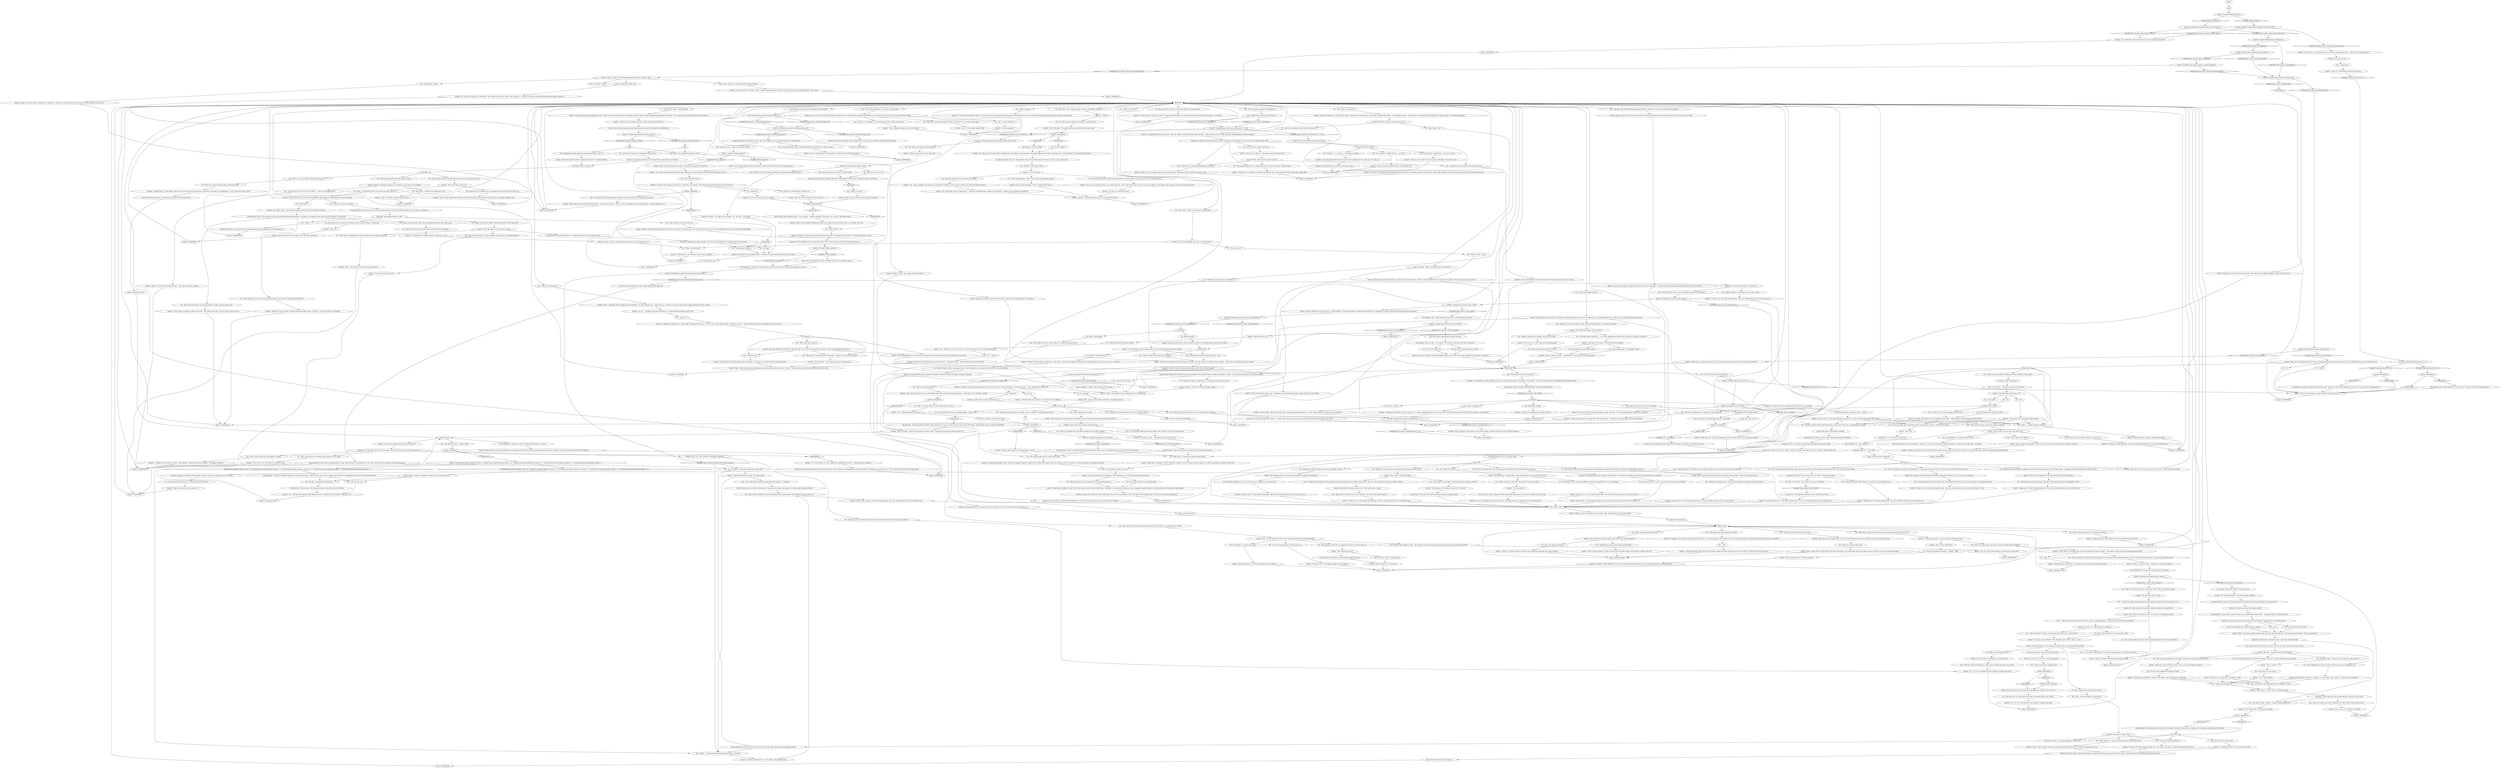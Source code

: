 # PLAZA / ANNETTE
# Daughter of the book shop clerk is standing outside with a small book stand in order to make the shop more inviting. You chat her up.
# ==================================================
digraph G {
	  0 [label="START"];
	  1 [label="input"];
	  2 [label="Annette: \"I'm sorry, sir, I really don't know.\""];
	  3 [label="Kim Kitsuragi: \"Ice bear fridge?\""];
	  4 [label="You: \"Why can't you help me? I'm beyond help, right?\""];
	  5 [label="Annette: \"Crime fiction is about murders or burglaries or things like that. And the work of a policeman or a private detective who's trying to solve a crime and catch the criminals.\""];
	  6 [label="Annette: \"Mum says it's peachy. She was a little afraid at first, there's talk about this house being...\" She looks over her shoulder. \"Cursed.\""];
	  7 [label="You: \"Cursed? In what way?\""];
	  8 [label="You: \"Bankrupt.\""];
	  9 [label="Jump to: [MAINHUB]"];
	  10 [label="You: \"Who are these... famous people?\""];
	  11 [label="You: \"These famous people sound like a bunch of dorks.\""];
	  12 [label="You: \"I'm a detective. I deduce that you... are a girl.\""];
	  13 [label="Annette: \"Hairy, sir. I said hairy. Covered with hair...\" She sways on her feet, puzzled."];
	  14 [label="Endurance: That's not a healthy look. Muscles get bigger, heart grows weaker."];
	  15 [label="Conceptualization: He isn't even drawn right."];
	  16 [label="Annette: She examines the cover, trying to gauge the inner workings of the detective."];
	  17 [label="Annette: \"If you say so, sir.\" She smiles mischievously. \"He's just a fictional character, he's no match for you.\""];
	  18 [label="Annette: \"Of course. You stopped by a few times.\" She looks at you intently. \"You certainly look better than the last time I saw you!\""];
	  19 [label="Annette: She looks at you with sympathy. \"We can talk about something else if you want. Something nicer.\""];
	  20 [label="Annette: \"I don't think that's how fame works, sir...\""];
	  21 [label="You: Don't be ridiculous, I know all these things."];
	  22 [label="You: \"How does this curse... manifest itself?\""];
	  23 [label="Annette: \"Uh... I'm not sure, sir. I don't really know anything about curses...\" She looks around, confused."];
	  24 [label="You: \"Hmm-hmm.\" (Stroke your chin.) \"Enough about the curse... for now.\""];
	  25 [label="Kim Kitsuragi: \"Crime is what we were solving before this conversation began.\""];
	  26 [label="Drama: Not head, child, *headssss*!"];
	  27 [label="You: \"Grit. A total disregard for personal safety. You gotta take the pain. This Mullen guy looks like he'd run to his mom. Ain't got no balls.\""];
	  28 [label="nohub"];
	  29 [label="Annette: \"Hello again, sir! Are you interested in a new and exciting book this time?\" She sways slowly on her feet."];
	  30 [label="You: Don't tell me what to do."];
	  31 [label="Jump to: [GREETHUB]"];
	  32 [label="Annette: \"Oh, that's great!\" Her smile is warm. \"I hope exciting adventures lie ahead! And maybe you can help mother become... less afraid.\""];
	  33 [label="Annette: \"The lights are so pretty when it gets dark.\" She scans the surrounding buildings, a happy look on her face."];
	  34 [label="Inland Empire: Then why does all of this feel like some sad, strange dream?"];
	  35 [label="You: \"Your mother told me about the curse, but she wouldn't let me investigate.\""];
	  36 [label="Annette: \"Uh...\" She doesn't know what to say."];
	  37 [label="Annette: Variable[\"XP.help_annette\"]"];
	  38 [label="Variable[\"XP.help_annette\"]", shape=diamond];
	  39 [label="!(Variable[\"XP.help_annette\"])", shape=diamond];
	  40 [label="Annette: \"What rats? I just read books. Haven't seen a rat in this building in forever.\""];
	  41 [label="You: \"That sounds like a nice story to tell yourself at night. Maybe fame isn't that important after all.\""];
	  42 [label="Annette: \"No, sir, I can't. It would be too tiring to refrain from it. It's already tiring enough to remember to say it all the time. It's nice of you to say I could stop, though.\""];
	  43 [label="Annette: \"That's a friendly enough face, most of the time.\""];
	  44 [label="Annette: \"What's that mean?\""];
	  45 [label="You: \"Look at me! A hideous beast, a failure of a cop. A disgrace.\""];
	  46 [label="Annette: \"A postcard,\" she observes you for a moment, \"is a small cardboard picture. You can write a few words on the other side and send it to your friend or your *beloved*.\""];
	  47 [label="dumbhub"];
	  48 [label="Annette: \"Not in romance books, sir. These are about nice and pretty people, and everyone is happy in the end.\""];
	  49 [label="Jump to: [MAINHUB]"];
	  50 [label="You: \"Fame is... for vain people. I have better things to do.\""];
	  51 [label="You: \"Maybe...?\""];
	  52 [label="Annette: Her eye lands on the sign on the window that says *Crime, Romance, and Biographies of Famous People*. She brightens up and points to it: \"But I do know books! We can talk about books.\""];
	  53 [label="You: \"Fine. I'll show you!\""];
	  54 [label="Annette: \"Sir, sorry, sir. I'm still little?\" She stumbles on her words. \"I don't... I can't...\""];
	  55 [label="You: \"They *deserve* punishment for all the things they had to do get so famous.\""];
	  56 [label="You: \"It's okay.\""];
	  57 [label="You: \"You heard me. Hands up.\""];
	  58 [label="Annette: \"You know... like a cat in the dark! All big-and-wide-eyed.\" She giggles at the thought. \"It certainly looks odd on a man.\""];
	  59 [label="Electrochemistry: Fuck yeah! You should get some party eyes right now! Snap those sequins on you, boy."];
	  60 [label="You: \"There's the mind... and there's *the mind*, if you catch my drift.\""];
	  61 [label="Encyclopedia: Whoah! WHOAH-WHOAH-WHOAH! Hold your horses little girl!"];
	  62 [label="Annette: \"Mhm-mhm,\" she replies. \"And it's kinda like a puzzle, too. You can guess who the criminal is or how the good guys are going to catch him.\""];
	  63 [label="You: \"... each of you tearing at the other's innards, leaving a gaping emptiness, a vacuum heart that still hurts ceaselessly!\""];
	  64 [label="You: \"Yeah, I'm old. That's just what happens to people.\""];
	  65 [label="Kim Kitsuragi: \"Yes, people get that you are *the law*. You really don't have to keep saying it.\""];
	  66 [label="You: I said I know all of these things and I do, god dammit."];
	  67 [label="Jump to: [MAINHUB]"];
	  68 [label="Savoir Faire: Good thing she's didn't say PARTY EYES loud, her mother's nearby..."];
	  69 [label="Annette: \"Didn't mean to offend, sir, sorry, sir. It's just that you don't look like Dick Mullen.\" She points to a book cover, on which you see a strapping Vespertine officer. He stands grimly over the body of a dead woman."];
	  70 [label="You: Say nothing."];
	  71 [label="You: \"Okay, I'm going to *deduce* something now.\""];
	  72 [label="You: Variable[\"plaza.annette_perc_whitecheck\"]"];
	  73 [label="Variable[\"plaza.annette_perc_whitecheck\"]", shape=diamond];
	  74 [label="!(Variable[\"plaza.annette_perc_whitecheck\"])", shape=diamond];
	  75 [label="You: \"Interesting. Thanks.\""];
	  76 [label="Annette: \"Kind of you to offer, sir...\" She doesn't know what else to say."];
	  77 [label="Inland Empire: Yeah, you're certainly the type who might find fame *posthumously*. Who knows, you might even get famous for the *manner* of your death!"];
	  78 [label="Annette: \"That's great, sir!\" She smiles enthusiastically."];
	  79 [label="Annette: \"Why is that?\" She looks puzzled."];
	  80 [label="Annette: \"Or there could be a story about a poor lady getting a rich man. It's about man and lady business, sir.\""];
	  81 [label="Annette: \"Oh, that's auntie Billie. She's nice, if a bit distressed.\""];
	  82 [label="You: \"You have to spend money to make money, see.\""];
	  83 [label="Annette: \"Okay, I understand, sir!\" She looks puzzled."];
	  84 [label="Kim Kitsuragi: \"It does not *manifest* itself in any way. It does not exist.\""];
	  85 [label="You: \"Little girl, pardon the deviation. I wish to discuss books and other such matters.\""];
	  86 [label="Jump to: [MAINHUB]"];
	  87 [label="Annette: She brings out her reddened hands -- her nails are frayed, nearly chewed down to the flesh."];
	  88 [label="Suggestion: She actually is impressed, this is more like a defensive reflex."];
	  89 [label="Annette: \"Yeah, but you don't have party eyes anymore.\""];
	  90 [label="You: \"Want more? Bet I can figure out *why* you bite your nails. I got a few reasons in mind.\""];
	  91 [label="Annette: She nods -- half provocative, half enthusiastic."];
	  92 [label="Annette: \"Yes, sir.\" The girl looks at you quizzically. \"Maybe you are interested in books?\""];
	  93 [label="Annette: She gives you a rather concerned look. \"I guess we can change the subject, sir. I didn't mean to bring you down.\""];
	  94 [label="Annette: \"Yeah, I can see. You don't have party eyes anymore.\""];
	  95 [label="You: \"I could help -- by brutally dismantling the free market.\""];
	  96 [label="You: \"Flexibility. There are millions of different people out there and you have to get into their heads -- sometimes you gotta be the killer to catch the killer.\""];
	  97 [label="Annette: \"Don't say that. He's not even real. You're real.\""];
	  98 [label="Annette: IsKimHere()"];
	  99 [label="IsKimHere()", shape=diamond];
	  100 [label="!(IsKimHere())", shape=diamond];
	  101 [label="You: \"I like playing games... with peoples' minds.\""];
	  102 [label="You: \"Okay, I get it. I can look just like Dick Mullen -- except I'm an actual police officer.\""];
	  103 [label="Jump to: [MAINHUB]"];
	  104 [label="Annette: Variable[\"plaza.annette_heard_of_doomed\"]"];
	  105 [label="Variable[\"plaza.annette_heard_of_doomed\"]", shape=diamond];
	  106 [label="!(Variable[\"plaza.annette_heard_of_doomed\"])", shape=diamond];
	  107 [label="Annette: \"It's a bookstore, sir! We sell books, postcards, and some board games.\" She points at the window. \"It's called *Crime, Romance, and Biographies of Famous People*.\""];
	  108 [label="Annette: \"My name is Annette, sir. My mum, her name is Plaisance, she owns the store. She's inside, minding the register... or organizing the stock.\" The girl gazes at the window, then suddenly jolts, her eyes wide, as if recalling something:"];
	  109 [label="You: \"What about a poor man getting a rich lady?\""];
	  110 [label="You: \"Shouldn't you be at school or something?\""];
	  111 [label="Annette: \"Yes... sir.\" You realise she doesn't have the faintest idea what you're talking about."];
	  112 [label="You: \"Reading those doesn't make the readers more famous, does it?\""];
	  113 [label="Jump to: [Annette: \"\"Mhm!\" She stamps her feet, waiting...\"]"];
	  114 [label="Annette: \"You're not that old... maybe you'll do something really important. Something that *wows the world*!\""];
	  115 [label="Empathy: She is unfazed by your questions. She would consider it impolite to point out any perceived weirdness."];
	  116 [label="You: \"Who is that?\" (Point to the woman browsing books.)"];
	  117 [label="You: \"Hrm! I'm not that old, I'm doing just fine, thank you very much.\""];
	  118 [label="You: \"This sounds rather serious. I should probably... look into this.\""];
	  119 [label="Annette: Variable[\"plaza.annette_greeting_done\"]"];
	  120 [label="Variable[\"plaza.annette_greeting_done\"]", shape=diamond];
	  121 [label="!(Variable[\"plaza.annette_greeting_done\"])", shape=diamond];
	  122 [label="Jump to: [suspiciouscurse]"];
	  123 [label="Annette: The girl is at a loss for words."];
	  124 [label="You: \"I... uh... don't worry, little girl. Got a bit carried away there. Let's back up out of this.\""];
	  125 [label="You: Not a single shred of pride remains in me."];
	  126 [label="Annette: \"That's not a funny joke. At all.\""];
	  127 [label="Annette: \"Uhm... Frittte, maybe?\" She shrugs, a compassionate look in her eyes. \"Alcohol is not good for you, sir.\""];
	  128 [label="You: The girl doesn't know what she's talking about! Forget about this."];
	  129 [label="You: \"So... why didn't you tell me you knew me to begin with?\""];
	  130 [label="Annette: She looks at you with sympathy. \"Cheer up, sir. It's much easier being a fictional character, he doesn't have to deal with... real things.\""];
	  131 [label="Annette: A small disappointment rolls over her, but she promptly gets over it and says: \"It's okay, sir.\""];
	  132 [label="nokimnokim"];
	  133 [label="Kim Kitsuragi: The lieutenant does not flinch at the comment. He does not flinch even a single bit. He is intensely not flinching. It takes effort."];
	  134 [label="Annette: IsKimHere()"];
	  135 [label="IsKimHere()", shape=diamond];
	  136 [label="!(IsKimHere())", shape=diamond];
	  137 [label="You: \"It's just regular trading and selling of things, child. It doesn't work out for most people.\""];
	  138 [label="Kim Kitsuragi: \"Crime is a deviation from the law punishable by either a civil or criminal sentencing. It's what *The Law* prevents.\""];
	  139 [label="You: \"It's not your body that's important in police work, anyway. It's your...\" (Point to your head.)"];
	  140 [label="You: \"A dick with no balls! Bam! Mullen's no real deal, he's got nothing on me.\""];
	  141 [label="Annette: \"I haven't read many of... those. Maybe you should ask Mum?\""];
	  142 [label="Half Light: These people deserve to *die*."];
	  143 [label="Annette: \"I'm sorry, sir, I can't talk right now. I'm very busy with my homework... I have so much homework now.\""];
	  144 [label="mullenhat"];
	  145 [label="Savoir Faire: Did someone say *sneak around in the cellar*? We should do that."];
	  146 [label="Conceptualization: What *was* that? An idea for an unfinished novel stuck somewhere in your fore-brain?"];
	  147 [label="Electrochemistry: Later when you get the chance, you should address these issues -- by getting *drunk*. That'll show them!"];
	  148 [label="Composure: You fail to deduce anything substantial."];
	  149 [label="Annette: \"I do my studies at home at the moment. I have to help Mum keep this place running.\""];
	  150 [label="Annette: \"They shouldn't be, but they seem real. Anyhow, they say that these grounds are doomed for businesses.\""];
	  151 [label="Annette: \"That is so gross.\""];
	  152 [label="Annette: \"But it does make the famous people more famous!\" She smiles gleefully."];
	  153 [label="Annette: \"Yes! There's hope... a lot of famous people got famous late, or even after they died.\""];
	  154 [label="You: \"Thanks, girl. You are very kind.\""];
	  155 [label="Jump to: [MAINHUB]"];
	  156 [label="You: \"I gotta go.\" [Leave]"];
	  157 [label="Jump to: [MAINHUB]"];
	  158 [label="You: \"Such a good trooper you are, already learning the value of hard work.\" (Pat her head.)"];
	  159 [label="You: \"Life is gross. So very gross.\""];
	  160 [label="Annette: \"These are not very common. You can't have a choice between bad and bad, nobody wants to read a story like that.\""];
	  161 [label="Annette: \"That's so cool! Maybe they'll make you a book cover picture and everything! Standing over a dead body, holding a gun...\""];
	  162 [label="You: \"But what if I get famous only through dying? I couldn't enjoy the fame at all.\""];
	  163 [label="Annette: \"That makes sense, sir!\" She nods, perhaps a bit too eagerly."];
	  164 [label="Annette: \"If you say so, sir!\" She beams you a piercing smile."];
	  165 [label="Annette: IsKimHere()"];
	  166 [label="IsKimHere()", shape=diamond];
	  167 [label="!(IsKimHere())", shape=diamond];
	  168 [label="mindhub"];
	  169 [label="Volition: Excuse me, I'm not sure I heard that properly..."];
	  170 [label="Annette: \"Yes... yes, sir!\" She blinks her eyes rapidly, in confusion and relief."];
	  171 [label="You: \"There were a few other hints...\""];
	  172 [label="Annette: \"I sure hope you are, sir!\" She rubs her red nose."];
	  173 [label="Jump to: [MAINHUB]"];
	  174 [label="Annette: \"Uh, not really, sir.\""];
	  175 [label="You: \"See, that's what reading those fakey-fake Mullen books gets you. Now you're dealing with a real cop.\""];
	  176 [label="Annette: \"Yes, sir.\" She smiles mischievously. \"He's just a fictional character, I understand. He's no match for you.\""];
	  177 [label="Drama: Psst! You forgot the subterfuge. You're saying this out loud."];
	  178 [label="Annette: Variable[\"plaza.annette_whitecheck_logic_you\"]"];
	  179 [label="Variable[\"plaza.annette_whitecheck_logic_you\"]", shape=diamond];
	  180 [label="!(Variable[\"plaza.annette_whitecheck_logic_you\"])", shape=diamond];
	  181 [label="Annette: \"I'm sorry, sir. I hope things get better soon.\" She looks you in the eye, a gleam of sympathy on her face."];
	  182 [label="Annette: \"Hi, ace detective.\" She smiles warmly. \"Are you here for more books?\""];
	  183 [label="Jump to: [GREETHUB]"];
	  184 [label="You: Hey now, I already made up my mind."];
	  185 [label="Annette: \"Every snowflake is like a little gift from the sky.\" She shivers as one falls on her nose."];
	  186 [label="You: \"It's going fine, I think.\""];
	  187 [label="Jump to: [MAINHUB]"];
	  188 [label="Annette: \"I thought this would fit you... Like thanks for helping out! Not me -- the city I mean. Like a detective does.\" She gives you a hat -- almost exactly like the one Dick Mullen wears on the covers."];
	  189 [label="You: \"One more thing. How do I get inside the building? I already talked to your mom, but she's not letting anyone in.\""];
	  190 [label="Annette: \"Sometimes they break up for a little while, but then they always get back together.\""];
	  191 [label="Annette: IsKimHere()"];
	  192 [label="IsKimHere()", shape=diamond];
	  193 [label="!(IsKimHere())", shape=diamond];
	  194 [label="Half Light: They're all dorks."];
	  195 [label="Annette: Variable[\"doomed.annette_altgreet_passives_shown\"]"];
	  196 [label="Variable[\"doomed.annette_altgreet_passives_shown\"]", shape=diamond];
	  197 [label="!(Variable[\"doomed.annette_altgreet_passives_shown\"])", shape=diamond];
	  198 [label="Annette: \"Okay... sir.\""];
	  199 [label="You: \"How's the business going?\""];
	  200 [label="You: \"Rats have been nibbling on your fingers. Child labour in dismal working conditions...\""];
	  201 [label="Annette: \"I'm signalling that the store is open.\" She nods eagerly. \"Otherwise people might not know... they'd miss out on the *Crime, Romance, and Biographies of Famous People*.\""];
	  202 [label="Annette: \"Yes... sir.\" She smiles apologetically."];
	  203 [label="You: \"What if it's written really well?\""];
	  204 [label="You: \"The economy is all about trust, okay.\""];
	  205 [label="Annette: \"If you say so, sir!\" She smiles, perhaps a bit too eagerly."];
	  206 [label="You: \"Greed, my child. It's always greed.\""];
	  207 [label="Empathy: Dark, arrogant, violent. Likely overcompensating for something."];
	  208 [label="Jump to: [MAINHUB]"];
	  209 [label="Annette: \"But that's like... the same thing.\" She squints her eyes, trying to solve this puzzle."];
	  210 [label="Jump to: [Romance hub]"];
	  211 [label="Annette: She shifts and sways on her feet, looking confused and uncomfortable."];
	  212 [label="Annette: Variable[\"plaza.annette_paint_romance\"]"];
	  213 [label="Variable[\"plaza.annette_paint_romance\"]", shape=diamond];
	  214 [label="!(Variable[\"plaza.annette_paint_romance\"])", shape=diamond];
	  215 [label="Jump to: [MAINHUB]"];
	  216 [label="You: \"On second thought, this seems like an inappropriate topic to discuss with children.\""];
	  217 [label="Annette: She looks around anxiously. Her hands remain folded in front of her. She doesn't want to show them."];
	  218 [label="You: \"You think so? Fine, do better -- deduce something about me.\""];
	  219 [label="Annette: \"Because you usually aren't.\""];
	  220 [label="You: \"Did I ever talk to you?\""];
	  221 [label="Annette: \"Of course not, sir.\" She smiles mischievously. \"He's just a fictional character, he'll be no match for you.\""];
	  222 [label="You: \"A policeman's gotta have *the right stuff*. An ingrained sense of The Law. No one would follow a weakling like Mullen.\""];
	  223 [label="You: \"Actually, I... I... I'm sorry... I can't deduce anything."];
	  224 [label="Kim Kitsuragi: The lieutenant slowly -- ever so slowly -- realizes something. \"Party eyes. Yes, of course. That makes sense.\""];
	  225 [label="You: \"I am also sad and my head hurts.\""];
	  226 [label="You: \"Nothing, forget it. Dick Mullen sucks, is what I meant.\""];
	  227 [label="Jump to: [Annette: \"\"Mhm!\" She stamps her feet, waiting...\"]"];
	  228 [label="Annette: \"Mhm!\" She stamps her feet, waiting for you to say something."];
	  229 [label="Annette: \"Of course, sir. Uhm...\" She doesn't know what else to say."];
	  230 [label="Annette: \"I don't know about that... But I imagine life is great when you're famous.\""];
	  231 [label="Annette: \"Mhm. Mum can get really agitated about that.\" She sways on her feet. \"I guess you can try making her less afraid somehow... then she might trust you.\""];
	  232 [label="Jump to: [MAINHUB]"];
	  233 [label="Annette: \"Um... that's a problem. The only way in is through the bookstore, but my mum is pretty strict about not letting anyone in.\""];
	  234 [label="Annette: \"A fridge?\""];
	  235 [label="Jump to: [MAINHUB]"];
	  236 [label="Annette: \"I'm glad I could help you, sir.\" She smiles a wide, helpful smile."];
	  237 [label="Annette: Variable[\"XP.help_annette\"]"];
	  238 [label="Variable[\"XP.help_annette\"]", shape=diamond];
	  239 [label="!(Variable[\"XP.help_annette\"])", shape=diamond];
	  240 [label="You: \"He isn't even drawn right. This is not how human shoulders work, the perspective is all wrong.\""];
	  241 [label="Annette: \"Exactly. But we've been doing fine so far.\""];
	  242 [label="Logic: Seems like most people who read those books fail to get more famous from reading them."];
	  243 [label="You: \"You can stop calling me 'sir.' I am but a working man.\""];
	  244 [label="Annette: \"Maybe they're just afraid... of books!\" She laughs, with a slight nervous undertone."];
	  245 [label="You: \"What makes you think I'm grown up?\""];
	  246 [label="Annette: She gives you a quizzical look, not understanding the reasoning behind your odd outbursts."];
	  247 [label="Jump to: [dumbhub]"];
	  248 [label="noshivershub"];
	  249 [label="Annette: \"Uh...\" The girl looks back and forth between you two. \"Anything else you wanted to talk about, sir?\""];
	  250 [label="Annette: \"What do you mean, sir?\" She looks wary."];
	  251 [label="You: \"You bite your nails.\""];
	  252 [label="Electrochemistry: Don't leave us hanging like that, man. Open yourself to the experiences of the world, expand your consciousness. With amphetamines."];
	  253 [label="Annette: \"Unlike you, sir.\" She smiles mischievously. \"He's just a fictional character, he's no match for you.\""];
	  254 [label="Annette: Her eyes shine with sympathy. \"Cheer up, sir. No need to compare yourself to a fictional character.\""];
	  255 [label="You: \"Actually, I'd rather not deduce anything. Every time I deduce people get hurt.\""];
	  256 [label="Annette: \"School?\" She rubs her red, chilled nose. \"Well, mine is a big yellow building on Boogie Street. And the people there run it. They say it's a *charity*.\""];
	  257 [label="You: \"They're not doomed. But your mother should learn from their mistakes.\""];
	  258 [label="Annette: IsKimHere()"];
	  259 [label="IsKimHere()", shape=diamond];
	  260 [label="!(IsKimHere())", shape=diamond];
	  261 [label="Annette: \"Crime is what criminals do. And policemen... solve?\""];
	  262 [label="You: \"Soul. That Mullen guy looks like a *Hampelmann* -- who could respect that face? It's not even drawn correctly! He lacks *soul*.\""];
	  263 [label="Annette: \"Yes! Just like the one Dick Mullen wears all the time...\" She grins. \"You'll look way more serious with that.\""];
	  264 [label="Annette: \"Yes!\" She grins. \"I bet it looks good on you. Really serious.\""];
	  265 [label="Jump to: [MAINHUB]"];
	  266 [label="Composure: The swivelling eyes of a loony drug addict. That is what she meant. You were probably gurning too."];
	  267 [label="Empathy: You just can't win."];
	  268 [label="You: \"What is your name?\""];
	  269 [label="MAINHUB"];
	  270 [label="You: \"What is this crime business?!\""];
	  271 [label="You: \"If you grow up to be clever, you'll discover there's no such thing as a 'grown-up.'\""];
	  272 [label="Annette: \"Why would they do that, sir?\""];
	  273 [label="You: \"Okay, yeah, when the next person comes, you'd have to 'sir' or 'ma'am' them again.\""];
	  274 [label="Annette: \"Anyway...\" She looks around again, her nose red from the cold."];
	  275 [label="Annette: \"Well... maybe then it's fine. Maybe if the lady then decides not to pick either, because she doesn't need a bad man. Yes, that would be interesting!\""];
	  276 [label="Annette: Variable[\"plaza.annette_exit_mid_intro\"]"];
	  277 [label="Variable[\"plaza.annette_exit_mid_intro\"]", shape=diamond];
	  278 [label="!(Variable[\"plaza.annette_exit_mid_intro\"])", shape=diamond];
	  279 [label="Annette: \"Obviously, sir.\" She smiles mischievously. \"He's just a fictional character, he's no match for you.\""];
	  280 [label="Annette: \"Ummm... no? I don't know...\" She looks at you with puzzlement."];
	  281 [label="Annette: \"Mhm!\" She nods enthusiastically, obviously relieved."];
	  282 [label="You: Damn right I am! Proud as the Lion of Serber."];
	  283 [label="Volition: It's time to leave it be. You're about to make a child cry. Are you proud of yourself?"];
	  284 [label="Volition: You're not really an automaton, you do know that?"];
	  285 [label="Annette: \"Yes! I stand in this spot all the time.\" She sways back and forth on her feet."];
	  286 [label="Annette: \"Sure he can't, sir.\" She smiles mischievously. \"He's just a fictional character, he's no match for you.\""];
	  287 [label="Annette: \"Like you, sir, of course.\" She smiles mischievously. \"He's just a fictional character, he's no match for you.\""];
	  288 [label="Rhetoric: There must be an economic reason for this."];
	  289 [label="You: \"No, it's too much. I don't want to say that to a little girl.\""];
	  290 [label="You: \"Okay, I guess I will.\""];
	  291 [label="Annette: Variable[\"plaza.annette_shivers_schoolmemory\"]"];
	  292 [label="Variable[\"plaza.annette_shivers_schoolmemory\"]", shape=diamond];
	  293 [label="!(Variable[\"plaza.annette_shivers_schoolmemory\"])", shape=diamond];
	  294 [label="Annette: \"Yes!\" She chirps. \"Please do also look at our wares inside -- the postcards and board games are there, sir.\""];
	  295 [label="Annette: Annette looks at your shaved, prickly chin. It distinctly contrasts with the oily mutton chops that surround it. \"Maybe I can tell you about some of our books instead?\""];
	  296 [label="Jump to: [suspiciouscurse]"];
	  297 [label="You: \"Is it okay if I ask you some questions?\""];
	  298 [label="GREETHUB"];
	  299 [label="Annette: \"Sir? Are you okay?\" Her voice suddenly reaches your mind. \"You've been standing here silently for a while now...\""];
	  300 [label="Annette: Variable[\"XP.help_annette\"]"];
	  301 [label="Variable[\"XP.help_annette\"]", shape=diamond];
	  302 [label="!(Variable[\"XP.help_annette\"])", shape=diamond];
	  303 [label="Annette: \"Yes, she can be quite strict about it.\" Annette nods. \"My mum doesn't let anyone sneak around in the back rooms or the cellar.\""];
	  304 [label="You: \"Hi.\""];
	  305 [label="Annette: \"It's the type of book where there's a rich lady and she has to choose between the good man and the bad man.\" She smiles at the thought, perhaps imagining herself in that situation."];
	  306 [label="You: \"Some can't get noticed, others can't get properly forgotten. That's life for you.\""];
	  307 [label="You: \"You're cold. Can I help in some way?\""];
	  308 [label="Annette: \"Thank you, sir! I work hard.\" She beams a smile."];
	  309 [label="Annette: \"I know, sir.\" She stomps her feet to feel warmer."];
	  310 [label="You: \"What about when both of the men are bad?\""];
	  311 [label="You: \"You know, the economy, it's like... the network of everyone buying and selling and producing and consuming and stuff.\""];
	  312 [label="Annette: \"I think she has a bad husband. Not very nice or helpful.\""];
	  313 [label="Annette: \"Don't be sad, sir.\" She seems genuinely concerned. \"I'm sorry I said that thing about Dick Mullen.\""];
	  314 [label="Annette: \"That's really not a proper romance story. That's more like everyday life!\""];
	  315 [label="You: What is this feeling?"];
	  316 [label="Jump to: [Romance hub]"];
	  317 [label="Annette: \"Okay!\" She looks at you with her wide eyes."];
	  318 [label="Jump to: [MAINHUB]"];
	  319 [label="Annette: She looks at the cover illustration and frowns. \"That's a bit childish...\""];
	  320 [label="Annette: \"Maybe you can show me some *real* deductive police work, sir? Like in the books!\" Her smile is warm and consoling, unlike the imperial image of Dick Mullen."];
	  321 [label="Annette: \"Head. Yes!\""];
	  322 [label="You: \"No-no, think about it! One where they plunge into a torrid spiral of pain and recrimination. Only it's *really long* and drawn out. Scarred for life. Phantom limb!\""];
	  323 [label="Annette: \"I'm sorry, sir, I don't know how to help you...\""];
	  324 [label="Jump to: [MAINHUB]"];
	  325 [label="Annette: \"If you say so, sir. Can I help you with anything else?\""];
	  326 [label="Annette: Variable[\"plaza.annette_white_success_nervous\"]"];
	  327 [label="Variable[\"plaza.annette_white_success_nervous\"]", shape=diamond];
	  328 [label="!(Variable[\"plaza.annette_white_success_nervous\"])", shape=diamond];
	  329 [label="You: \"Yeah, I found a way into the Doomed Commercial Area.\""];
	  330 [label="Annette: \"Hah!\" She smiles. \"You mean like the ice bear fridge? Man, that's scary.\""];
	  331 [label="Composure: There's more that can be achieved here. Ask her to do the same."];
	  332 [label="Annette: \"No, you don't have party eyes anymore.\""];
	  333 [label="Annette: Variable[\"plaza.annette_blackcheck_electrochem_narco\"]"];
	  334 [label="Variable[\"plaza.annette_blackcheck_electrochem_narco\"]", shape=diamond];
	  335 [label="!(Variable[\"plaza.annette_blackcheck_electrochem_narco\"])", shape=diamond];
	  336 [label="You: \"What about a book where the *man and lady business* doesn't work out at all?\""];
	  337 [label="Romance hub"];
	  338 [label="You: \"One could say that entire economies are doomed, as they tend to crash every once in a while.\""];
	  339 [label="Annette: \"That is a book.\" She points at the stands. \"They have stories inside them -- it's like someone told you a story in a really long letter.\""];
	  340 [label="You: \"Never mind... I literally had nothing else to say.\""];
	  341 [label="Annette: \"By your command!\""];
	  342 [label="You: \"No rats in this dilapidated building? Strange.\""];
	  343 [label="You: \"Fame sounds delicious. Maybe someone will write a book about me one day.\""];
	  344 [label="Jump to: [MAINHUB]"];
	  345 [label="You: \"What kind of a store is this anyway?\""];
	  346 [label="You: \"Being smart is the only way to *cop*, little girl. I can do this way better than him.\""];
	  347 [label="Annette: \"Okay...\" She coughs. \"Maybe buy some books then?\""];
	  348 [label="Annette: \"It was okay, sir.\" She's still got a rebellious streak."];
	  349 [label="Annette: \"Isn't that very dangerous?\" She examines the picture of Dick Mullen."];
	  350 [label="Annette: \"Sure you could, sir.\" She smiles mischievously. \"He's just a fictional character, he's no match for your strength.\""];
	  351 [label="Annette: \"If you say so, sir.\" She smiles mischievously. \"He's just a fictional character, he's no match for your... *soul*.\""];
	  352 [label="Empathy: A façade of true professionalism. He is far more intrigued by the situation than his poise reveals."];
	  353 [label="You: \"Never you mind. Either way, I'm not impressed with this Mullen guy.\""];
	  354 [label="You: \"Wow, look at the guy. I'll never be as good as Mullen.\""];
	  355 [label="Kim Kitsuragi: \"Everyone understands you're *the law*. That's why you have that insignia on your arm. So you don't have to keep saying it.\""];
	  356 [label="Annette: \"Okay, sir. This was all very... *enlightening*. Can I help you with anything else?\""];
	  357 [label="You: \"Dick Mullen and the Mistaken Identity.\""];
	  358 [label="Annette: IsKimHere()"];
	  359 [label="IsKimHere()", shape=diamond];
	  360 [label="!(IsKimHere())", shape=diamond];
	  361 [label="You: \"And there's a big fridge there?\""];
	  362 [label="Annette: \"You don't look much like a policeman.\" She examines you, as if to find something policeman-like."];
	  363 [label="You: \"Okay.\""];
	  364 [label="You: \"Wait, where did you get it?\""];
	  365 [label="Annette: She examines the picture, trying to find whatever is wrong with it. She then shrugs and puts the book aside, unconvinced."];
	  366 [label="Jump to: [Romance hub]"];
	  367 [label="Annette: \"Cursed in a way that makes them say that no business has ever really thrived here, sir. That they all go...\" She's looking for the right word..."];
	  368 [label="Annette: \"Oh, kings and queens and generals of old, or artists and writers, or musicians, those kinds of people. There's usually something extraordinary about them.\" She scratches her cold-reddened cheek, then continues:"];
	  369 [label="Annette: \"Hello again, sir!\" The girl is sipping on her hot juice. She looks at you with shy amusement."];
	  370 [label="You: \"I get you. I, for example, can't stop making this face.\" (Point at your face.)"];
	  371 [label="Annette: \"Oh. Okay.\" She blinks at you, not knowing how to reply. \"I shouldn't have said that thing about Dick Mullen...\""];
	  372 [label="famehubb"];
	  373 [label="You: \"I should have a word with the store-owner, maybe?\""];
	  374 [label="Annette: \"Eww.\" She shudders."];
	  375 [label="Annette: \"Nothing really, sir. Mum doesn't allow me to sneak around in the back rooms or the cellar.\" She looks a bit disappointed. \"I don't really know what's there.\""];
	  376 [label="You: \"Because that keeps the network... working... right.\""];
	  377 [label="Empathy: She doesn't really understand, but says so to make you feel better about yourself. Your explanation was garbage anyway."];
	  378 [label="You: \"School is stupid. You're lucky not to be there.\""];
	  379 [label="Shivers: You haven't heard a word of what she's been saying these past few moments. You only hear..."];
	  380 [label="Kim Kitsuragi: \"It does not *manifest* itself in any way. It does not exist. I liked it better when we were talking about whether it's appropriate to stand out in the freezing weather.\""];
	  381 [label="You: \"But Kim... the plasmic manifestations...\""];
	  382 [label="Kim Kitsuragi: \"No such thing.\" The lieutenant stands at your side, stern and serious."];
	  383 [label="Annette: \"Yes!\" She nods, relieved. \"She knows books, definitely.\""];
	  384 [label="Annette: \"Yes... yes, sir!\" She blinks her eyes rapidly, in confusion and relief."];
	  385 [label="You: \"On second thought, maybe I shouldn't remember. Maybe there's a reason I forgot.\""];
	  386 [label="Electrochemistry: Oh baby, that's not what you have to worry about. Worry about the important thing!"];
	  387 [label="You: \"I don't really like this detective-deduction game anymore...\" (Conclude.)"];
	  388 [label="Annette: \"Come on, don't be silly. That's not a proper deduction.\" She rolls her eyes."];
	  389 [label="You: \"In the eyes of a kid, maybe. The difference between me and Mullen is vast. He's nothing!\""];
	  390 [label="Annette: \"Thank you, sir! I'm glad to help Mum out with the store.\" She doesn't seem to understand what you said."];
	  391 [label="suspiciouscurse"];
	  392 [label="You: \"A quicksilver mind. This Mullen guy looks like he needs four hours just to come up with a single idea.\""];
	  393 [label="You: \"Yeah. Yeah! And it drags on for *years* and *years* with no resolution in sight...\""];
	  394 [label="Encyclopedia: Don't be a fool -- as an expert, it's your duty to tell what you know to everyone."];
	  395 [label="Annette: \"That's very good to hear.\" She flicks you a thumbs up. \"You'll get to the bottom of this in no time! Just like a detective in the stories.\""];
	  396 [label="Annette: \"But, I don't know, you're a *police man*...\" She says it with admiration, eyeing you up and down. \"Maybe you can convince her somehow?\""];
	  397 [label="Annette: She lowers her voice. \"Mum doesn't want me to go there anymore. Not that I want to. It was pretty scary."];
	  398 [label="Annette: \"Yes.\" She smiles."];
	  399 [label="You: \"Yeah, poor people are boring.\""];
	  400 [label="You: \"I doubt that.\""];
	  401 [label="Annette: \"Hello, sir! Step right in, the store is open!\" A young girl with chubby red cheeks waves at you, smiling. Her nose is also red from the cold."];
	  402 [label="You: \"If I looked like Mr. Mullen, all the criminals would go off running the very moment they saw me. This way I can go undercover, blend in, collect evidence.\""];
	  403 [label="You: \"Because I'll be a superstar cop, in the papers and everything! That'll show 'em.\""];
	  404 [label="Empathy: A sudden gush of wind turns the pages of the books on the counters. She covers her face, smiling, but she's cold."];
	  405 [label="You: \"What is a book?\""];
	  406 [label="You: \"What about when everyone is poor?\""];
	  407 [label="Annette: \"Maybe some about other books?\" She rubs her chilled nose with her fist."];
	  408 [label="Jump to: [MAINHUB]"];
	  409 [label="Annette: \"Why would they do that?\""];
	  410 [label="Endurance: You also *feel* old: tired, hardly able to catch your breath, your joints aching constantly."];
	  411 [label="Jump to: [MAINHUB]"];
	  412 [label="You: \"Yeah? You think she has one about an *excruciatingly painful* breakup?\""];
	  413 [label="Annette: Variable[\"plaza.annette_kimjanus_cold\"]  or  Variable[\"plaza.annette_kimjanus_famous\"]  or  Variable[\"plaza.annette_kimjanus_romance\"]  or  Variable[\"plaza.annette_kimjanus_mullen\"]  or  Variable[\"plaza.annette_kimjanus_books\"] < 3"];
	  414 [label="Variable[\"plaza.annette_kimjanus_cold\"]  or  Variable[\"plaza.annette_kimjanus_famous\"]  or  Variable[\"plaza.annette_kimjanus_romance\"]  or  Variable[\"plaza.annette_kimjanus_mullen\"]  or  Variable[\"plaza.annette_kimjanus_books\"] < 3", shape=diamond];
	  415 [label="!(Variable[\"plaza.annette_kimjanus_cold\"]  or  Variable[\"plaza.annette_kimjanus_famous\"]  or  Variable[\"plaza.annette_kimjanus_romance\"]  or  Variable[\"plaza.annette_kimjanus_mullen\"]  or  Variable[\"plaza.annette_kimjanus_books\"] < 3)", shape=diamond];
	  416 [label="bodyhub"];
	  417 [label="Annette: She's trying to examine the shadow-obscured hips of Dick Mullen. \"They don't look rigid to me...\""];
	  418 [label="Jump to: [MAINHUB]"];
	  419 [label="You: \"You can show them to me.\""];
	  420 [label="Annette: \"If you say so, sir.\" She grins victoriously."];
	  421 [label="You: \"It's super simple for a detective such as myself.\""];
	  422 [label="You: \"Either way, another *ace* deduction by the #1 detective in town.\""];
	  423 [label="Annette: She gazes at the image of Dick Mullen, frowning. \"Nooo, he's wicked smart in the stories.\""];
	  424 [label="Annette: She examines the illustration of Dick Mullen, attempting to find his soul. \"I'm not sure I understand...\""];
	  425 [label="Suggestion: Because you know each other. She's been talking to you so openly because you've talked before."];
	  426 [label="Annette: There she stands, swaying on her feet, assaulted by the early spring breeze. She smiles at you. The whole situation suddenly feels familiar, somehow."];
	  427 [label="Jump to: [Annette: \"\"Mhm!\" She stamps her feet, waiting...\"]"];
	  428 [label="Annette: She sighs -- not relieved, but resigned. \"No,\" she says. \"You're right...\""];
	  429 [label="You: \"Good to hear that it's going well. I'm sure there's nothing to worry about.\""];
	  430 [label="You: \"... each of you filling with resentment and bitterness for having *ruined* each other's lives...\""];
	  431 [label="Jump to: [GREETHUB]"];
	  432 [label="Jump to: [MAINHUB]"];
	  433 [label="You: \"It's going bad, *really* bad.\""];
	  434 [label="Annette: \"Maybe? It's the hat Dick Mullen wears all the time...\" She grins with joy. \"You'll look way more serious with that.\""];
	  435 [label="Annette: \"Right. I have to get back to my homework now, before Mum notices. Man, this is *hard*...\" She looks back at the infernal scribblings under her nose."];
	  436 [label="Jump to: [MAINHUB]"];
	  437 [label="Annette: \"I hope you can help her. Help her become less afraid or something...\" She looks at her freezing hands, before hiding them in her coat sleeves."];
	  438 [label="You: \"Huh, well what does a cop look like then?\""];
	  439 [label="You: \"I used to be exactly like that Mullen guy. Then I decided to *live a little*.\""];
	  440 [label="Annette: \"And everything's better now, sir?\""];
	  441 [label="You: \"Yes.\""];
	  442 [label="Annette: She looks at Dick Mullen, frowning."];
	  443 [label="Annette: \"It happens. But usually the guy gets rich in the process, or should actually be rich himself, but has lost his family property unjustly, like during the Revolution or something.\""];
	  444 [label="You: \"Ass up.\""];
	  445 [label="Annette: \"Why is that?\""];
	  446 [label="Annette: She waits intently."];
	  447 [label="Annette: Variable[\"plaza.annette_perc_whitecheck\"] == true"];
	  448 [label="Variable[\"plaza.annette_perc_whitecheck\"] == true", shape=diamond];
	  449 [label="!(Variable[\"plaza.annette_perc_whitecheck\"] == true)", shape=diamond];
	  450 [label="Annette: \"I think that's why people read them. To find the secrets of their fame.\""];
	  451 [label="You: \"Why is she distressed?\""];
	  452 [label="You: \"That's enough romance for me. I had other questions.\""];
	  453 [label="Annette: \"Isn't that kind of a childish thing for a grown-up to say?\""];
	  454 [label="You: \"Little girl, I'm sorry I got agitated. I just can't handle things sometimes. Let's get back to books.\""];
	  455 [label="You: \"Yeah, about that... maybe you could point me toward some booze?\""];
	  456 [label="You: \"Thanks -- I've learned something about myself today.\" (Conclude.)"];
	  457 [label="You: \"I'm a detective. I deduce that... You are very small.\""];
	  458 [label="You: \"I don't really want to DEAL with this. It's too much.\""];
	  459 [label="You: \"You don't need to be worried. I'm here to help.\""];
	  460 [label="Annette: \"Yes!\" She nods, smiling. \"That's exactly it.\""];
	  461 [label="Annette: \"Math...\" She looks into her notebook with trepidation. \"It's really difficult. Like -- really. They say you need it to get rich. Better than standing outside in the cold, I guess.\""];
	  462 [label="Annette: \"Um... she can be pretty strict, you're right about that. I don't really know what to say. You could try sneaking in?\" She smiles shyly, like she's not sure it's the right answer."];
	  463 [label="You: \"Yes. Like a big, big fridge a cop could put a dead body into.\""];
	  464 [label="Empathy: What could you do to help her anyway?"];
	  465 [label="Volition: You clearly have issues you need to address."];
	  466 [label="You: \"I don't know.\""];
	  467 [label="Annette: \"I don't think it's a romance story if the main characters break up, though...\" She pauses, trying to figure out the appropriate answer."];
	  468 [label="Jump to: [MAINHUB]"];
	  469 [label="You: \"Hmm... why indeed? I'm just an old, tired cop. What use am I?\""];
	  470 [label="You: \"Uh, you know -- cut loose, raise hell, blow off steam.\""];
	  471 [label="You: \"You know, nobody actually looks like the guy in the picture. That's just a stupid fantasy of a man.\""];
	  472 [label="Annette: \"Mum says it's necessary to do both, because it builds character. Mum says a proper worker is dutiful -- that's how you get ahead in life, you succeed.\""];
	  473 [label="You: \"Isn't going to school more important than... this?\""];
	  474 [label="You: \"The economy is about the rich exploiting the poor as much as they can.\""];
	  475 [label="You: \"Hello.\""];
	  476 [label="Annette: She sways slowly side-to-side, her wide eyes fixed at you standing there, silently, like a weirdo."];
	  477 [label="You: \"I don't need *help*, I need a real book that tells it how it *is*, not this drivel.\""];
	  478 [label="You: Right. Activate Denial Mode."];
	  479 [label="Annette: \"I wonder how I'll be when I get old...\" She mumbles. \"Maybe I'll also get all wrinkly...\" She giggles to herself."];
	  480 [label="You: \"Hang on. So you... know me? We've met before?\""];
	  481 [label="Annette: \"Sure you can, sir.\" She smiles mischievously. \"He's just a fictional character, he'll be no match for you.\""];
	  482 [label="Jump to: [MAINHUB]"];
	  483 [label="You: \"That's right. A real *failure*.\""];
	  484 [label="Encyclopedia: Pfft... books? Postcards? Easy! Even a kid would know all of this."];
	  485 [label="You: \"Who cares about board games? No one.\""];
	  486 [label="Annette: \"Oh, that's very sad to hear.\" She frowns. \"But it'll pick up soon, don't worry. There's always a... bad spot in the stories, right before the detective figures things out.\""];
	  487 [label="You: \"Little girl, help. My Dick Mullen book ripped before I could get to the end. Do you know what happens?\""];
	  488 [label="Annette: \"Oh, oh...!\" Suddenly, she smiles and perks up. \"I found something while you were away.\""];
	  489 [label="You: \"A detective hat?\""];
	  490 [label="You: \"What is it?\""];
	  491 [label="You: \"I'm currently investigating the curse on your mother's behalf.\""];
	  492 [label="Annette: \"Just what Dick Mullen would ask!\" She lowers her voice. \"I got it from behind the curtains. I'm not really supposed to go there...\""];
	  493 [label="You: \"I'm a policeman myself, by the way.\""];
	  494 [label="You: \"Okay, then maybe I'm not a policeman? Or should stop being one.\""];
	  495 [label="Empathy: She doesn't know what to make of that. But she'll remember it."];
	  496 [label="You: \"I don't think curses are real.\""];
	  497 [label="Annette: \"I wouldn't really say it like that... but I guess so.\" She blushes."];
	  498 [label="Annette: \"Well... they run out of money and have to stop doing business.\""];
	  499 [label="curse hub"];
	  500 [label="Annette: \"More about books, maybe?\" Annette nods eagerly."];
	  501 [label="Annette: Annette's expression remains ever so helpful, but she doesn't say anything."];
	  502 [label="You: \"Right, I had a different question in mind.\""];
	  503 [label="You: \"You think so?\""];
	  504 [label="You: \"It's an intense dedication to the Way of Business. There are no riches without personal sacrifice.\""];
	  505 [label="You: \"'Sir' it is, then. Soldier on.\""];
	  506 [label="Annette: \"My pleasure! Anything else you'd like to know?\""];
	  507 [label="Composure: The girl keeps her hands folded, hidden. Why is that?"];
	  508 [label="Jump to: [MAINHUB]"];
	  509 [label="Annette: \"Thank you, sir! I'm happy to help Mum out with the store.\" She smiles and stands upright like a little soldier."];
	  510 [label="You: Discard thought."];
	  511 [label="Annette: She examines the picture closely. The Vespertine detective exhibits few signs of health or unhealth."];
	  512 [label="You: \"Emotional ineptitude is no way to *cop*. He can't compare to my sensitive soul.\""];
	  513 [label="You: \"You heard me! I'm full of pride and I ready to talk about books. Let's do this.\""];
	  514 [label="Annette: \"Sir?!\" She looks at you, eyes wide in shock."];
	  515 [label="You: \"Hey... Why do you keep your hands folded?\""];
	  516 [label="Empathy: She knows where this is going."];
	  517 [label="Jump to: [MAINHUB]"];
	  518 [label="You: \"*Party eyes*?\""];
	  519 [label="Annette: \"I didn't know I had to do that.\" She looks puzzled."];
	  520 [label="You: \"Because it's the nature of the powerful to exploit the weak.\""];
	  521 [label="Esprit de Corps: I'm not surprised children have seen you running around with *party eyes* on, he thinks. Not at all."];
	  522 [label="You: What are you missing here? Why does this feel familiar?"];
	  523 [label="You: Variable[\"plaza.annette_whitecheck_logic_you\"]"];
	  524 [label="Variable[\"plaza.annette_whitecheck_logic_you\"]", shape=diamond];
	  525 [label="!(Variable[\"plaza.annette_whitecheck_logic_you\"])", shape=diamond];
	  526 [label="Annette: IsKimHere()"];
	  527 [label="IsKimHere()", shape=diamond];
	  528 [label="!(IsKimHere())", shape=diamond];
	  529 [label="You: \"Hey, guess what. I found a way into the Doomed Commercial Area.\""];
	  530 [label="You: \"What is *school* anyway?\""];
	  531 [label="Kim Kitsuragi: \"We can go into the bookstore and ask about the case, but I don't see much more to look *into* here.\" The lieutenant makes a note in his notebook."];
	  532 [label="You: \"Okay, I get it. Crime-murder gets the people going.\""];
	  533 [label="Annette: Variable[\"plaza.annette_said_thelaw\"]"];
	  534 [label="Variable[\"plaza.annette_said_thelaw\"]", shape=diamond];
	  535 [label="!(Variable[\"plaza.annette_said_thelaw\"])", shape=diamond];
	  536 [label="Annette: \"Don't feel sad, sir! Mullen isn't even real. You're real!\""];
	  537 [label="Pain Threshold: No -- your resilience."];
	  538 [label="Pain Threshold: You can take this! Blossom like a pain-flower."];
	  539 [label="Annette: Variable[\"reputation.the_law\"] >=6"];
	  540 [label="Variable[\"reputation.the_law\"] >=6", shape=diamond];
	  541 [label="!(Variable[\"reputation.the_law\"] >=6)", shape=diamond];
	  542 [label="Annette: Variable[\"plaza.annette_cyclo_not_stupid\"]"];
	  543 [label="Variable[\"plaza.annette_cyclo_not_stupid\"]", shape=diamond];
	  544 [label="!(Variable[\"plaza.annette_cyclo_not_stupid\"])", shape=diamond];
	  545 [label="You: \"The police don't have time for games.\""];
	  546 [label="You: \"I can't understand how I didn't notice a giant ice bear fridge myself...\""];
	  547 [label="Kim Kitsuragi: \"Wonderful.\""];
	  548 [label="You: \"No.\""];
	  549 [label="Jump to: [MAINHUB]"];
	  550 [label="You: \"What is romance?\""];
	  551 [label="You: \"I see.\""];
	  552 [label="You: \"You're uptight because of your mother and the pressure she's putting on you.\""];
	  553 [label="You: \"And you're standing out here in the cold because...?\""];
	  554 [label="You: \"Sometimes you have to write about real life things.\""];
	  555 [label="Annette: \"Feel free to step in and browse our wares!\""];
	  556 [label="Savoir Faire: Check out the pose -- rigid as a stick. He couldn't even wipe his own ass. You don't want to be like that."];
	  557 [label="Annette: Her eyes grow wide as she tries to comprehend the outburst. \"I'm sorry, sir?\""];
	  558 [label="You: \"Haha, never mind, girl. I'm quite the joker. I would never do something like that.\""];
	  559 [label="You: \"Yes.\""];
	  560 [label="Annette: \"You're quite sober.\" She snaps back quickly."];
	  561 [label="Annette: \"You've been running around for several days, talking about small churches and how everyone betrayed you, sir.\""];
	  562 [label="Jump to: [MAINHUB]"];
	  563 [label="finalehub"];
	  564 [label="Annette: Variable[\"plaza.annette_dumbquestions\"] == 2"];
	  565 [label="Variable[\"plaza.annette_dumbquestions\"] == 2", shape=diamond];
	  566 [label="!(Variable[\"plaza.annette_dumbquestions\"] == 2)", shape=diamond];
	  567 [label="Jump to: [Annette: \"\"Mhm!\" She stamps her feet, waiting...\"]"];
	  568 [label="You: \"I don't know. Let's talk about something else. This making me feel sad.\""];
	  569 [label="Authority: No -- It's your soul, your blue soul."];
	  570 [label="Reaction Speed: No -- your *mind*."];
	  571 [label="You: \"Can I become famous by reading one of those books?\""];
	  572 [label="gohub"];
	  573 [label="Annette: \"Oh, that's great!\" Her smile is warm. \"I hope exciting adventures lie ahead! And maybe you can help mother become... less afraid.\""];
	  574 [label="Annette: \"Hello, sir. How is the investigation going? Found any *cuuurses* yet?\""];
	  575 [label="Annette: IsKimHere()"];
	  576 [label="IsKimHere()", shape=diamond];
	  577 [label="!(IsKimHere())", shape=diamond];
	  578 [label="Annette: Variable[\"TASK.doomed_investigation\"]"];
	  579 [label="Variable[\"TASK.doomed_investigation\"]", shape=diamond];
	  580 [label="!(Variable[\"TASK.doomed_investigation\"])", shape=diamond];
	  581 [label="You: Nah, it feels inappropriate to lecture this girl."];
	  582 [label="Encyclopedia: You're fooling nobody."];
	  583 [label="You: Don't you sass me."];
	  584 [label="Annette: Variable[\"plaza.annette_altgreet_doominvestigation\"]"];
	  585 [label="Variable[\"plaza.annette_altgreet_doominvestigation\"]", shape=diamond];
	  586 [label="!(Variable[\"plaza.annette_altgreet_doominvestigation\"])", shape=diamond];
	  587 [label="Jump to: [MAINHUB]"];
	  588 [label="Annette: Variable[\"TASK.doomed_investigation\"]"];
	  589 [label="Variable[\"TASK.doomed_investigation\"]", shape=diamond];
	  590 [label="!(Variable[\"TASK.doomed_investigation\"])", shape=diamond];
	  591 [label="You: \"Ice bear fridge?\""];
	  592 [label="Jump to: [Romance hub]"];
	  593 [label="Suggestion: You have absolutely no idea. Familiar how? You must have forgotten something you heard again."];
	  594 [label="You: \"Why would anyone want to *read* about crime?\""];
	  595 [label="You: \"Anyhow, it's much easier to work undercover if one doesn't look like him.\""];
	  596 [label="Annette: Dismay flickers in her eyes. \"Maybe so, sir.\" She sighs. \"Okay, I know, it's a bad habit and I shouldn't.\""];
	  597 [label="You: \"Hmm... I actually had other questions.\""];
	  598 [label="You: \"You'll understand when you're older.\""];
	  599 [label="You: \"She's your aunt?\""];
	  600 [label="You: \"Nice enough for a small child, sure... maybe.\""];
	  601 [label="Annette: \"Mhm. I'm sure she can help out!\" She smiles wide. \"Anything else you're curious about?\""];
	  602 [label="Annette: \"Maybe not! No one *needs* a book written about them anyway.\" She grins. \"It's always better to read books!\""];
	  603 [label="Annette: \"That's not nice at all.\" She frowns."];
	  604 [label="Jump to: [MAINHUB]"];
	  605 [label="shivershub"];
	  606 [label="You: \"Probably got a violent streak because he's emotionally stunted.\""];
	  607 [label="You: \"What do you mean better? I look like shit.\""];
	  608 [label="Empathy: You disappointed a small child. Well done, champ."];
	  609 [label="Annette: \"Of course, sir.\" She smiles mischievously. \"He's just a fictional character, he's no match for you.\""];
	  610 [label="Annette: Variable[\"plaza.annette_anatomy_of_fame\"]"];
	  611 [label="Variable[\"plaza.annette_anatomy_of_fame\"]", shape=diamond];
	  612 [label="!(Variable[\"plaza.annette_anatomy_of_fame\"])", shape=diamond];
	  613 [label="You: \"Overshadowed by a fake man? That's harsh.\""];
	  614 [label="You: \"Maybe I should start *killing* these famous people. Hunt them down.\""];
	  615 [label="Jump to: [GREETHUB]"];
	  616 [label="You: \"I also know what a postcard is... it's a small cardboard picture that you can send to a friend or a loved one.\""];
	  617 [label="Jump to: [MAINHUB]"];
	  618 [label="You: \"What are you doing now?\""];
	  619 [label="You: \"I've been in this house and you're right, there's an awful lot of failed businesses there.\""];
	  620 [label="Annette: The girl shrugs cheerfully: \"Well, it is pretty dark in there...\""];
	  621 [label="Annette: \"Yes. Like a bear, but white. There's a fridge below the building, in the basement.\" She points underground. \"With red glowing eyes. I went back there once. Behind the bookstore...\""];
	  622 [label="Annette: \"It's exciting to people, I guess. They get to imagine dangerous things. And it's kinda like a puzzle, where you can guess who the criminal is or how the good guys are going to catch him. \""];
	  623 [label="Annette: \"Come on, anyone would notice that!\" She rolls her eyes."];
	  624 [label="You: \"A man can *never* be truly happy with who he is.\""];
	  625 [label="Annette: \"Board games are like little games on a table, made to pass the time... There are several different ones.\" She pauses to ponder. \"But sailors here mostly buy cards.\""];
	  626 [label="You: \"What's a postcard?\""];
	  627 [label="Annette: \"Those are unhappy books, for most of the pages. People sad about what they have lost. But then it all turns out just fine in the end!\""];
	  628 [label="Annette: \"I don't think you should live life with that fear.\" She stamps on her feet. \"Just try to be the best you can!\""];
	  629 [label="Composure: There is stress and unease behind these words. She's reciting etiquette."];
	  630 [label="Annette: She studies the picture on the cover. \"That sounds smart, I guess.\""];
	  631 [label="You: \"That's just no way to *cop*.\" I can do it way better than Dick Mullen.\""];
	  632 [label="You: \"Mobility is the proper way to *cop*, girl. Dick Mullen can't compete with my hip-grind.\""];
	  633 [label="You: \"Doesn't ring a bell? Alright, I'll ask your mom.\""];
	  634 [label="You: \"I said I'm proud like a goddamn lion!\""];
	  635 [label="Jump to: [MAINHUB]"];
	  636 [label="Annette: \"Well... that proves nothing! Anyone could do an easy deduction like that!\" Her eyes flash with defiance. She's not impressed."];
	  637 [label="You: \"That was a master class move. Whatever, kid, I don't need to prove myself to you.\""];
	  638 [label="Logic: There's something you're missing..."];
	  639 [label="You: \"I hope this entertained you.\""];
	  640 [label="You: \"Policemen live and breathe danger, little girl. Mullen obviously lacks the *chameleonic* skill.\""];
	  641 [label="Annette: \"If you say so, sir.\" She smiles mischievously. \"He's just a fictional character, he's no match for you.\""];
	  642 [label="You: \"It's that bad.\" (Point to your head.)"];
	  643 [label="You: \"Bet he can't even bend over to pick the gun his rigid fingers dropped. Real detectives are sinewy and snake-hipped. Like me.\""];
	  644 [label="Jump to: [MAINHUB]"];
	  645 [label="Volition: Stop. There's no need for this. It's in your power to change the subject."];
	  646 [label="Annette: \"Mhm mhm. You've got it, sir. What about board games?\""];
	  647 [label="You: \"Alright, I think that was enough. I have proven myself.\""];
	  648 [label="Annette: \"Oh...\" She frowns. \"I'm very sorry, sir. I haven't read that one yet. I wish I could help you.\""];
	  649 [label="Annette: \"This must have been really scary...\" She looks at her freezing hands, before hiding them in her coat sleeves."];
	  650 [label="You: \"One more thing. How do I get inside the building?\""];
	  651 [label="You: \"Say, child... *you* wouldn't happen to know a good fridge, would you?\""];
	  652 [label="Annette: \"I guess, yes. People in books are always very interesting. Especially the romance-people.\""];
	  653 [label="Annette: \"Yes! I used to stand out there all the time, before mother told me to focus on my homework.\""];
	  654 [label="Jump to: [MAINHUB]"];
	  655 [label="You: \"Chewed-on-nails... means you're recycling your body material.\""];
	  656 [label="Annette: \"Oh, no-no, sir! I'm happy to help Mum by luring in customers!\" She stands upright and smiles like a little soldier. \"Besides, I have some hot juice in my vacuum bottle to keep warm.\""];
	  657 [label="Annette: \"Are you interested in a new and exciting book?\" She stomps her feet to feel warmer."];
	  658 [label="Annette: \"Okay, sir!\" She stamps her feet, waiting for what comes next."];
	  659 [label="You: \"What do you know about the other failed businesses?\""];
	  660 [label="Annette: \"You look all wrinkly and hairy, like an old person!\""];
	  661 [label="Shivers: Remorse. The parquet of assembly halls, the rows of stall bars are growing cold. The corridors stand empty. A girl's voice somehow finds its way through this strange feeling..."];
	  662 [label="You: \"Poor vitality is no way to *cop*, little girl. I could take him down easy.\""];
	  663 [label="Jump to: [Romance hub]"];
	  664 [label="Annette: \"And you knew this from me keeping my hands folded?\" She shoots you a suspicious glance."];
	  665 [label="Jump to: [MAINHUB]"];
	  666 [label="Jump to: [MAINHUB]"];
	  667 [label="You: \"Sure, when the author does all the thinking for him. Real policemen have to think and act on their own.\""];
	  668 [label="You: \"So I can absorb their *essence*. All their fame will flow into me.\""];
	  669 [label="Kim Kitsuragi: The lieutenant stands by -- looking at the two of you with little interest."];
	  670 [label="You: \"Thanks. I'm trying.\""];
	  671 [label="Annette: IsKimHere()"];
	  672 [label="IsKimHere()", shape=diamond];
	  673 [label="!(IsKimHere())", shape=diamond];
	  674 [label="You: \"I can't get into the Doomed Commercial Area. Your mother won't let me through the back door.\""];
	  675 [label="You: \"Not really.\" [Leave.]"];
	  676 [label="Inland Empire: Behind her the window has been boarded up. You sense the boards creaking, twisting for a second... and some kind of *doubt* in her tense shoulders."];
	  677 [label="Annette: IsKimHere()"];
	  678 [label="IsKimHere()", shape=diamond];
	  679 [label="!(IsKimHere())", shape=diamond];
	  680 [label="You: \"Wait -- not crime *fiction*. I need to know what *crime* is.\""];
	  681 [label="You: \"Little girl, I know what a book is. Books are like very long letters, with stories inside them.\""];
	  682 [label="Annette: \"Which book was it, sir?\""];
	  683 [label="Annette: Annette's eyes go wide: \"She let you in there? Usually she doesn't let anyone sneak around in the back rooms or the cellar.\""];
	  684 [label="Logic: Out of the rain and into the gutter."];
	  685 [label="You: \"I am the law.\""];
	  686 [label="Mullen hub"];
	  687 [label="Annette: \"Maybe you can show me some *real* police work, sir? Like in the books!\" The cover image of Dick Mullen seems to stare at you with harsh disapproval."];
	  688 [label="You: \"Maybe I will.\""];
	  689 [label="Annette: \"Why are they doing that?\""];
	  690 [label="Annette: \"Yes, sir!\" She smiles and takes a sip from her vacuum bottle."];
	  691 [label="Conceptualization: When she grows up, and if she grows up to be clever, she'll discover there's no such thing as a 'grown-up.'"];
	  692 [label="Annette: \"No-no, sir. She's a working woman who comes to look at the books a lot.\""];
	  693 [label="You: \"What's a board... game?\""];
	  694 [label="Annette: \"Sir, please, sir, don't say things like that. You look... nice enough.\""];
	  695 [label="Annette: \"I think you just have to live a happy life!\" She rubs her nose. \"No need to worry about fame or think bad thoughts!\""];
	  696 [label="You: \"Yeah, you heard me. Only losers waste their time with that garbage.\""];
	  697 [label="You: \"I look *Harry*? That can't be me, not *Harry* -- what are you talking about?\""];
	  698 [label="Volition: This is your *tiny* chance for redemption. Apologize."];
	  699 [label="You: \"Wait... How do you know I'm usually not?\""];
	  700 [label="You: \"And I'm having a grand time!\""];
	  701 [label="You: Does that mean... I've been partaking in *narcotics*?"];
	  702 [label="Annette: She raises her eyebrows. \"Say what, sir?\""];
	  703 [label="Annette: \"You don't have to be, sir.\" She smiles mischievously. \"He's just a fictional character, he's no match for you.\""];
	  704 [label="Annette: Variable[\"plaza.annette_mullen_drama\"]"];
	  705 [label="Variable[\"plaza.annette_mullen_drama\"]", shape=diamond];
	  706 [label="!(Variable[\"plaza.annette_mullen_drama\"])", shape=diamond];
	  707 [label="Annette: Variable[\"plaza.annette_cyclo_stupid\"]"];
	  708 [label="Variable[\"plaza.annette_cyclo_stupid\"]", shape=diamond];
	  709 [label="!(Variable[\"plaza.annette_cyclo_stupid\"])", shape=diamond];
	  710 [label="Shivers: The gale wind blows in from the coast, a wind of needles. It wraps itself around a building of brick and mortar. Somewhere, a clamor rings through the honeycomb of classrooms."];
	  711 [label="You: \"Muscle training is flower arranging for men. I bet he thinks he's real manly like that. He isn't. It's just unhealthy.\""];
	  712 [label="You: \"No, I meant your *mind*.\""];
	  713 [label="Annette: \"Okay, sir. I'll try to answer any questions you have. I hope they're about books.\""];
	  714 [label="Annette: Variable[\"reputation.the_law\"] >=3"];
	  715 [label="Variable[\"reputation.the_law\"] >=3", shape=diamond];
	  716 [label="!(Variable[\"reputation.the_law\"] >=3)", shape=diamond];
	  717 [label="Annette: Variable[\"auto.is_snowing\"]"];
	  718 [label="Variable[\"auto.is_snowing\"]", shape=diamond];
	  719 [label="!(Variable[\"auto.is_snowing\"])", shape=diamond];
	  720 [label="Annette: \"Sir? Are you okay?\" Her voice suddenly reaches your mind. \"You've been standing here silently for a while now...\""];
	  721 [label="Annette: IsEvening()"];
	  722 [label="IsEvening()", shape=diamond];
	  723 [label="!(IsEvening())", shape=diamond];
	  724 [label="Jump to: [MAINHUB]"];
	  725 [label="You: \"It's a... fedora?\""];
	  726 [label="Annette: \"You've been there?\" Her eyes go wide. \"My mum never lets me sneak around in the back room or the cellar!\""];
	  0 -> 1
	  1 -> 300
	  2 -> 274
	  3 -> 621
	  4 -> 54
	  5 -> 681
	  5 -> 594
	  5 -> 532
	  6 -> 677
	  7 -> 367
	  8 -> 241
	  9 -> 269
	  10 -> 368
	  11 -> 501
	  12 -> 623
	  13 -> 654
	  14 -> 556
	  15 -> 416
	  16 -> 512
	  17 -> 688
	  18 -> 400
	  18 -> 671
	  18 -> 607
	  19 -> 468
	  20 -> 318
	  21 -> 582
	  22 -> 165
	  23 -> 52
	  24 -> 295
	  25 -> 594
	  25 -> 532
	  26 -> 168
	  27 -> 319
	  28 -> 571
	  28 -> 502
	  29 -> 298
	  30 -> 299
	  31 -> 298
	  32 -> 187
	  33 -> 232
	  34 -> 688
	  35 -> 303
	  36 -> 642
	  37 -> 38
	  37 -> 39
	  38 -> 68
	  39 -> 59
	  40 -> 342
	  41 -> 602
	  42 -> 273
	  42 -> 370
	  42 -> 505
	  43 -> 157
	  44 -> 470
	  45 -> 695
	  46 -> 564
	  47 -> 75
	  47 -> 626
	  47 -> 21
	  47 -> 405
	  47 -> 694
	  48 -> 366
	  49 -> 269
	  50 -> 659
	  51 -> 246
	  52 -> 482
	  53 -> 249
	  54 -> 283
	  55 -> 347
	  56 -> 87
	  57 -> 87
	  58 -> 266
	  59 -> 333
	  60 -> 174
	  61 -> 708
	  62 -> 493
	  63 -> 323
	  64 -> 479
	  65 -> 658
	  66 -> 721
	  67 -> 269
	  68 -> 59
	  69 -> 687
	  70 -> 498
	  71 -> 72
	  72 -> 73
	  72 -> 74
	  73 -> 447
	  74 -> 447
	  75 -> 506
	  76 -> 464
	  77 -> 162
	  77 -> 41
	  77 -> 306
	  78 -> 354
	  78 -> 139
	  78 -> 597
	  78 -> 471
	  79 -> 568
	  79 -> 402
	  80 -> 337
	  81 -> 451
	  81 -> 599
	  82 -> 205
	  83 -> 377
	  84 -> 53
	  84 -> 381
	  85 -> 384
	  86 -> 269
	  87 -> 251
	  88 -> 218
	  88 -> 90
	  89 -> 134
	  90 -> 91
	  91 -> 552
	  91 -> 655
	  91 -> 504
	  91 -> 200
	  92 -> 562
	  93 -> 667
	  94 -> 134
	  95 -> 390
	  96 -> 349
	  97 -> 458
	  97 -> 483
	  97 -> 613
	  98 -> 99
	  98 -> 100
	  99 -> 65
	  100 -> 658
	  101 -> 356
	  102 -> 264
	  103 -> 269
	  104 -> 105
	  104 -> 106
	  105 -> 584
	  106 -> 119
	  107 -> 61
	  108 -> 555
	  109 -> 443
	  110 -> 149
	  111 -> 474
	  111 -> 204
	  111 -> 82
	  111 -> 311
	  112 -> 152
	  113 -> 228
	  114 -> 154
	  114 -> 503
	  115 -> 247
	  116 -> 81
	  117 -> 164
	  118 -> 678
	  119 -> 120
	  119 -> 121
	  120 -> 722
	  121 -> 276
	  122 -> 391
	  123 -> 430
	  124 -> 281
	  125 -> 699
	  126 -> 318
	  127 -> 426
	  128 -> 252
	  129 -> 519
	  130 -> 320
	  131 -> 608
	  132 -> 56
	  132 -> 57
	  133 -> 563
	  134 -> 136
	  134 -> 135
	  135 -> 224
	  136 -> 518
	  137 -> 229
	  138 -> 594
	  138 -> 532
	  139 -> 321
	  140 -> 279
	  141 -> 689
	  141 -> 412
	  142 -> 51
	  142 -> 245
	  142 -> 614
	  142 -> 271
	  143 -> 267
	  144 -> 489
	  144 -> 102
	  144 -> 364
	  144 -> 726
	  145 -> 296
	  146 -> 465
	  147 -> 664
	  148 -> 446
	  149 -> 473
	  149 -> 378
	  149 -> 530
	  150 -> 288
	  151 -> 159
	  152 -> 194
	  153 -> 77
	  154 -> 691
	  155 -> 269
	  157 -> 269
	  158 -> 509
	  159 -> 374
	  160 -> 203
	  161 -> 411
	  162 -> 628
	  163 -> 408
	  164 -> 654
	  165 -> 166
	  165 -> 167
	  166 -> 413
	  167 -> 23
	  168 -> 96
	  168 -> 262
	  168 -> 392
	  168 -> 713
	  168 -> 27
	  169 -> 634
	  170 -> 215
	  171 -> 636
	  172 -> 426
	  173 -> 269
	  174 -> 175
	  175 -> 176
	  176 -> 688
	  177 -> 703
	  178 -> 179
	  178 -> 180
	  179 -> 425
	  180 -> 593
	  181 -> 426
	  182 -> 432
	  183 -> 298
	  184 -> 299
	  185 -> 232
	  186 -> 395
	  187 -> 269
	  188 -> 144
	  189 -> 462
	  190 -> 592
	  191 -> 192
	  191 -> 193
	  192 -> 547
	  193 -> 557
	  194 -> 372
	  195 -> 196
	  195 -> 197
	  196 -> 182
	  197 -> 143
	  198 -> 495
	  199 -> 6
	  200 -> 40
	  201 -> 404
	  202 -> 157
	  203 -> 275
	  204 -> 163
	  205 -> 408
	  206 -> 603
	  207 -> 14
	  208 -> 269
	  209 -> 60
	  209 -> 389
	  210 -> 337
	  211 -> 645
	  212 -> 213
	  212 -> 214
	  213 -> 393
	  214 -> 633
	  215 -> 269
	  216 -> 281
	  217 -> 672
	  218 -> 560
	  219 -> 225
	  219 -> 701
	  219 -> 455
	  220 -> 18
	  221 -> 688
	  222 -> 351
	  223 -> 131
	  224 -> 521
	  225 -> 181
	  226 -> 609
	  227 -> 228
	  228 -> 269
	  229 -> 208
	  230 -> 194
	  231 -> 617
	  232 -> 269
	  233 -> 396
	  234 -> 463
	  235 -> 269
	  236 -> 667
	  237 -> 238
	  237 -> 239
	  238 -> 653
	  239 -> 285
	  240 -> 365
	  241 -> 499
	  242 -> 610
	  243 -> 42
	  244 -> 422
	  244 -> 639
	  245 -> 661
	  246 -> 86
	  247 -> 47
	  248 -> 473
	  248 -> 378
	  249 -> 122
	  250 -> 516
	  251 -> 665
	  252 -> 456
	  252 -> 129
	  253 -> 688
	  254 -> 320
	  255 -> 428
	  256 -> 711
	  257 -> 229
	  258 -> 259
	  258 -> 260
	  259 -> 533
	  260 -> 261
	  261 -> 594
	  261 -> 532
	  262 -> 424
	  263 -> 435
	  264 -> 435
	  265 -> 269
	  266 -> 37
	  267 -> 685
	  268 -> 108
	  269 -> 550
	  269 -> 487
	  269 -> 71
	  269 -> 618
	  269 -> 651
	  269 -> 268
	  269 -> 10
	  269 -> 110
	  269 -> 270
	  269 -> 522
	  269 -> 529
	  269 -> 243
	  269 -> 116
	  269 -> 156
	  270 -> 5
	  271 -> 198
	  272 -> 403
	  272 -> 469
	  273 -> 202
	  274 -> 235
	  275 -> 366
	  276 -> 277
	  276 -> 278
	  277 -> 29
	  278 -> 401
	  279 -> 688
	  280 -> 538
	  281 -> 316
	  282 -> 169
	  283 -> 282
	  283 -> 124
	  283 -> 125
	  283 -> 478
	  284 -> 85
	  285 -> 561
	  286 -> 688
	  287 -> 688
	  288 -> 137
	  288 -> 338
	  288 -> 257
	  289 -> 705
	  290 -> 227
	  291 -> 292
	  291 -> 293
	  292 -> 605
	  293 -> 248
	  294 -> 391
	  295 -> 482
	  296 -> 391
	  297 -> 714
	  298 -> 345
	  298 -> 676
	  298 -> 297
	  299 -> 615
	  300 -> 301
	  300 -> 302
	  301 -> 195
	  302 -> 326
	  303 -> 436
	  304 -> 658
	  305 -> 80
	  306 -> 696
	  307 -> 76
	  308 -> 422
	  308 -> 639
	  309 -> 715
	  310 -> 160
	  311 -> 690
	  312 -> 508
	  313 -> 354
	  313 -> 139
	  313 -> 597
	  313 -> 471
	  314 -> 554
	  314 -> 399
	  315 -> 662
	  316 -> 337
	  317 -> 418
	  318 -> 269
	  319 -> 289
	  319 -> 140
	  320 -> 173
	  321 -> 569
	  322 -> 280
	  323 -> 4
	  323 -> 477
	  324 -> 269
	  325 -> 615
	  326 -> 328
	  326 -> 327
	  327 -> 182
	  328 -> 578
	  329 -> 32
	  330 -> 358
	  331 -> 218
	  331 -> 637
	  332 -> 134
	  333 -> 334
	  333 -> 335
	  334 -> 128
	  334 -> 702
	  335 -> 456
	  335 -> 129
	  336 -> 141
	  337 -> 452
	  337 -> 109
	  337 -> 336
	  337 -> 406
	  337 -> 310
	  338 -> 111
	  339 -> 564
	  340 -> 317
	  341 -> 157
	  342 -> 244
	  343 -> 272
	  344 -> 269
	  345 -> 107
	  346 -> 17
	  347 -> 318
	  348 -> 331
	  349 -> 640
	  350 -> 688
	  351 -> 688
	  352 -> 56
	  352 -> 57
	  353 -> 704
	  354 -> 97
	  355 -> 658
	  356 -> 431
	  357 -> 648
	  358 -> 360
	  358 -> 359
	  359 -> 3
	  360 -> 591
	  361 -> 398
	  362 -> 438
	  362 -> 494
	  363 -> 190
	  364 -> 492
	  365 -> 631
	  366 -> 337
	  367 -> 8
	  367 -> 444
	  367 -> 70
	  368 -> 450
	  369 -> 232
	  370 -> 43
	  371 -> 354
	  371 -> 139
	  371 -> 597
	  371 -> 471
	  372 -> 50
	  372 -> 11
	  372 -> 343
	  373 -> 657
	  374 -> 422
	  374 -> 639
	  375 -> 145
	  376 -> 83
	  377 -> 408
	  378 -> 472
	  379 -> 472
	  380 -> 53
	  380 -> 381
	  381 -> 382
	  382 -> 249
	  383 -> 146
	  384 -> 215
	  385 -> 92
	  386 -> 456
	  386 -> 129
	  387 -> 93
	  388 -> 549
	  389 -> 641
	  390 -> 9
	  391 -> 24
	  391 -> 660
	  391 -> 22
	  392 -> 423
	  393 -> 123
	  394 -> 184
	  394 -> 30
	  395 -> 617
	  396 -> 274
	  397 -> 361
	  398 -> 546
	  398 -> 189
	  398 -> 650
	  399 -> 652
	  400 -> 332
	  401 -> 304
	  401 -> 475
	  401 -> 686
	  402 -> 630
	  403 -> 161
	  404 -> 307
	  404 -> 373
	  404 -> 158
	  404 -> 95
	  405 -> 339
	  406 -> 314
	  407 -> 49
	  408 -> 269
	  409 -> 520
	  409 -> 206
	  410 -> 64
	  410 -> 698
	  410 -> 117
	  411 -> 269
	  412 -> 467
	  413 -> 414
	  413 -> 415
	  414 -> 380
	  415 -> 84
	  416 -> 643
	  416 -> 712
	  416 -> 240
	  416 -> 595
	  416 -> 606
	  417 -> 632
	  418 -> 269
	  419 -> 217
	  420 -> 517
	  421 -> 636
	  422 -> 348
	  423 -> 668
	  424 -> 222
	  425 -> 480
	  425 -> 385
	  426 -> 638
	  427 -> 228
	  428 -> 87
	  429 -> 567
	  430 -> 211
	  431 -> 298
	  432 -> 269
	  433 -> 486
	  434 -> 435
	  435 -> 587
	  436 -> 269
	  437 -> 436
	  438 -> 69
	  439 -> 44
	  440 -> 441
	  440 -> 466
	  440 -> 548
	  441 -> 78
	  442 -> 207
	  443 -> 551
	  444 -> 497
	  445 -> 624
	  445 -> 45
	  445 -> 598
	  446 -> 457
	  446 -> 12
	  446 -> 223
	  447 -> 448
	  447 -> 449
	  448 -> 507
	  449 -> 148
	  450 -> 242
	  451 -> 312
	  452 -> 407
	  453 -> 692
	  454 -> 384
	  455 -> 127
	  456 -> 236
	  457 -> 388
	  458 -> 19
	  459 -> 217
	  460 -> 616
	  460 -> 647
	  461 -> 488
	  462 -> 2
	  463 -> 330
	  464 -> 373
	  464 -> 158
	  464 -> 95
	  465 -> 147
	  466 -> 445
	  467 -> 322
	  467 -> 363
	  468 -> 269
	  469 -> 114
	  470 -> 440
	  471 -> 442
	  472 -> 629
	  473 -> 472
	  474 -> 409
	  475 -> 658
	  476 -> 248
	  477 -> 54
	  478 -> 284
	  479 -> 654
	  480 -> 237
	  481 -> 688
	  482 -> 269
	  483 -> 254
	  484 -> 542
	  485 -> 356
	  486 -> 617
	  487 -> 683
	  488 -> 490
	  489 -> 263
	  490 -> 188
	  491 -> 684
	  492 -> 489
	  492 -> 102
	  492 -> 726
	  493 -> 362
	  494 -> 69
	  495 -> 635
	  496 -> 150
	  497 -> 499
	  498 -> 499
	  499 -> 35
	  499 -> 619
	  499 -> 491
	  499 -> 496
	  499 -> 118
	  500 -> 468
	  501 -> 697
	  501 -> 340
	  502 -> 113
	  503 -> 153
	  504 -> 308
	  505 -> 341
	  506 -> 183
	  507 -> 515
	  508 -> 269
	  509 -> 9
	  510 -> 476
	  511 -> 663
	  512 -> 221
	  513 -> 170
	  514 -> 669
	  514 -> 558
	  514 -> 55
	  515 -> 250
	  516 -> 459
	  516 -> 419
	  516 -> 255
	  517 -> 269
	  518 -> 58
	  519 -> 456
	  519 -> 387
	  520 -> 603
	  521 -> 518
	  522 -> 523
	  523 -> 524
	  523 -> 525
	  524 -> 178
	  525 -> 178
	  526 -> 528
	  526 -> 527
	  527 -> 133
	  528 -> 563
	  529 -> 573
	  530 -> 256
	  531 -> 294
	  532 -> 62
	  533 -> 534
	  533 -> 535
	  534 -> 138
	  535 -> 25
	  536 -> 34
	  537 -> 570
	  538 -> 212
	  539 -> 540
	  539 -> 541
	  540 -> 575
	  541 -> 98
	  542 -> 544
	  542 -> 543
	  543 -> 682
	  543 -> 581
	  544 -> 31
	  545 -> 356
	  546 -> 620
	  547 -> 557
	  548 -> 445
	  549 -> 269
	  550 -> 305
	  551 -> 627
	  552 -> 596
	  553 -> 201
	  554 -> 48
	  555 -> 553
	  555 -> 290
	  556 -> 15
	  557 -> 513
	  558 -> 126
	  559 -> 636
	  560 -> 526
	  561 -> 220
	  562 -> 269
	  563 -> 225
	  563 -> 700
	  563 -> 701
	  563 -> 455
	  564 -> 565
	  564 -> 566
	  565 -> 115
	  566 -> 247
	  567 -> 228
	  568 -> 536
	  569 -> 537
	  570 -> 26
	  571 -> 230
	  572 -> 112
	  572 -> 502
	  573 -> 324
	  574 -> 433
	  574 -> 329
	  574 -> 186
	  574 -> 675
	  575 -> 576
	  575 -> 577
	  576 -> 355
	  577 -> 658
	  578 -> 579
	  578 -> 580
	  579 -> 104
	  580 -> 119
	  581 -> 394
	  582 -> 66
	  582 -> 583
	  583 -> 721
	  584 -> 585
	  584 -> 586
	  585 -> 119
	  586 -> 574
	  587 -> 269
	  588 -> 589
	  588 -> 590
	  589 -> 103
	  590 -> 199
	  591 -> 621
	  592 -> 337
	  593 -> 265
	  594 -> 622
	  595 -> 79
	  596 -> 422
	  596 -> 639
	  597 -> 500
	  598 -> 371
	  599 -> 693
	  600 -> 313
	  601 -> 210
	  602 -> 155
	  603 -> 408
	  604 -> 269
	  605 -> 315
	  605 -> 510
	  606 -> 16
	  607 -> 89
	  608 -> 549
	  609 -> 688
	  610 -> 611
	  610 -> 612
	  611 -> 572
	  612 -> 28
	  613 -> 130
	  614 -> 514
	  615 -> 298
	  616 -> 646
	  617 -> 269
	  618 -> 461
	  619 -> 727
	  620 -> 274
	  621 -> 397
	  622 -> 493
	  623 -> 549
	  624 -> 371
	  625 -> 564
	  626 -> 46
	  627 -> 366
	  628 -> 155
	  629 -> 588
	  630 -> 346
	  631 -> 481
	  632 -> 286
	  633 -> 383
	  634 -> 191
	  635 -> 269
	  636 -> 88
	  637 -> 420
	  638 -> 666
	  639 -> 348
	  640 -> 253
	  641 -> 688
	  642 -> 258
	  643 -> 417
	  644 -> 269
	  645 -> 216
	  645 -> 63
	  646 -> 545
	  646 -> 101
	  646 -> 485
	  647 -> 325
	  648 -> 725
	  649 -> 436
	  650 -> 233
	  651 -> 234
	  652 -> 366
	  653 -> 561
	  654 -> 269
	  655 -> 151
	  656 -> 9
	  657 -> 298
	  658 -> 344
	  659 -> 375
	  660 -> 410
	  661 -> 379
	  662 -> 350
	  663 -> 337
	  664 -> 171
	  664 -> 421
	  664 -> 559
	  665 -> 269
	  666 -> 269
	  667 -> 287
	  668 -> 20
	  669 -> 352
	  670 -> 94
	  671 -> 673
	  671 -> 674
	  672 -> 670
	  673 -> 132
	  674 -> 231
	  676 -> 429
	  676 -> 7
	  677 -> 680
	  677 -> 679
	  678 -> 531
	  679 -> 294
	  680 -> 36
	  681 -> 460
	  682 -> 357
	  683 -> 437
	  684 -> 67
	  685 -> 309
	  686 -> 439
	  686 -> 354
	  686 -> 139
	  686 -> 597
	  686 -> 471
	  687 -> 644
	  688 -> 601
	  689 -> 376
	  690 -> 604
	  691 -> 142
	  692 -> 451
	  693 -> 625
	  694 -> 600
	  695 -> 155
	  696 -> 453
	  697 -> 13
	  698 -> 454
	  699 -> 219
	  700 -> 172
	  701 -> 386
	  702 -> 353
	  702 -> 226
	  703 -> 688
	  704 -> 706
	  704 -> 707
	  705 -> 177
	  706 -> 703
	  707 -> 709
	  707 -> 710
	  708 -> 47
	  709 -> 484
	  710 -> 291
	  711 -> 511
	  712 -> 209
	  713 -> 269
	  714 -> 716
	  714 -> 717
	  715 -> 539
	  716 -> 658
	  717 -> 720
	  717 -> 719
	  718 -> 185
	  719 -> 369
	  720 -> 183
	  721 -> 723
	  721 -> 724
	  722 -> 33
	  723 -> 718
	  724 -> 269
	  725 -> 434
	  726 -> 649
}

